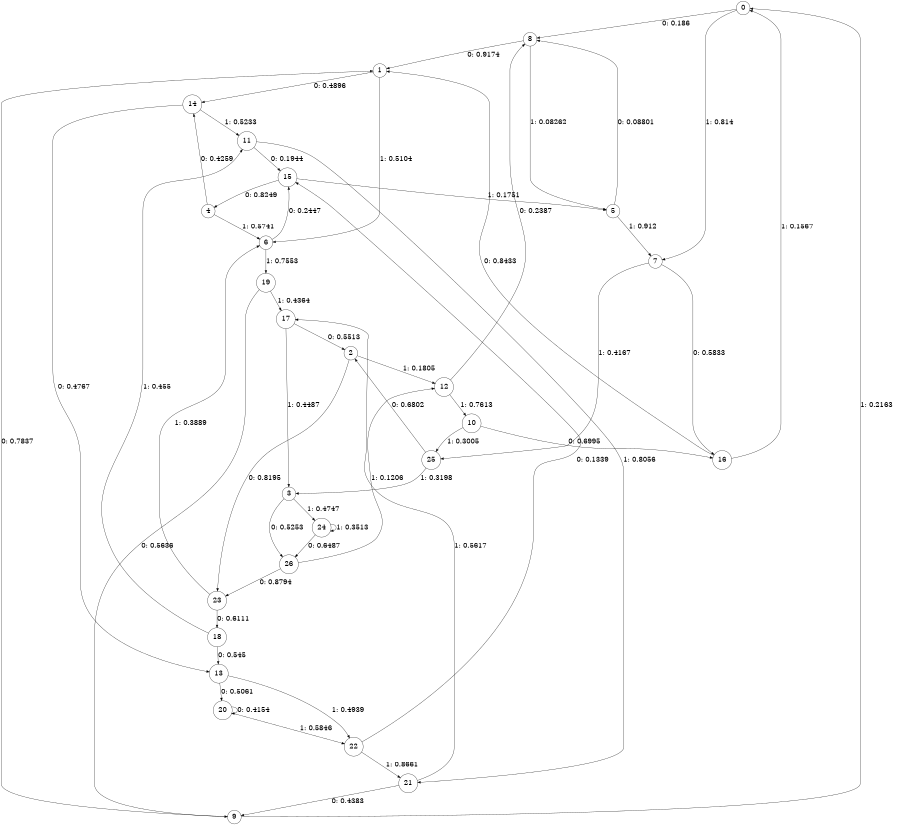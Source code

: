 digraph "ch5faceL6" {
size = "6,8.5";
ratio = "fill";
node [shape = circle];
node [fontsize = 24];
edge [fontsize = 24];
0 -> 8 [label = "0: 0.186    "];
0 -> 7 [label = "1: 0.814    "];
1 -> 14 [label = "0: 0.4896   "];
1 -> 6 [label = "1: 0.5104   "];
2 -> 23 [label = "0: 0.8195   "];
2 -> 12 [label = "1: 0.1805   "];
3 -> 26 [label = "0: 0.5253   "];
3 -> 24 [label = "1: 0.4747   "];
4 -> 14 [label = "0: 0.4259   "];
4 -> 6 [label = "1: 0.5741   "];
5 -> 8 [label = "0: 0.08801  "];
5 -> 7 [label = "1: 0.912    "];
6 -> 15 [label = "0: 0.2447   "];
6 -> 19 [label = "1: 0.7553   "];
7 -> 16 [label = "0: 0.5833   "];
7 -> 25 [label = "1: 0.4167   "];
8 -> 1 [label = "0: 0.9174   "];
8 -> 5 [label = "1: 0.08262  "];
9 -> 1 [label = "0: 0.7837   "];
9 -> 0 [label = "1: 0.2163   "];
10 -> 16 [label = "0: 0.6995   "];
10 -> 25 [label = "1: 0.3005   "];
11 -> 15 [label = "0: 0.1944   "];
11 -> 21 [label = "1: 0.8056   "];
12 -> 8 [label = "0: 0.2387   "];
12 -> 10 [label = "1: 0.7613   "];
13 -> 20 [label = "0: 0.5061   "];
13 -> 22 [label = "1: 0.4939   "];
14 -> 13 [label = "0: 0.4767   "];
14 -> 11 [label = "1: 0.5233   "];
15 -> 4 [label = "0: 0.8249   "];
15 -> 5 [label = "1: 0.1751   "];
16 -> 1 [label = "0: 0.8433   "];
16 -> 0 [label = "1: 0.1567   "];
17 -> 2 [label = "0: 0.5513   "];
17 -> 3 [label = "1: 0.4487   "];
18 -> 13 [label = "0: 0.545    "];
18 -> 11 [label = "1: 0.455    "];
19 -> 9 [label = "0: 0.5636   "];
19 -> 17 [label = "1: 0.4364   "];
20 -> 20 [label = "0: 0.4154   "];
20 -> 22 [label = "1: 0.5846   "];
21 -> 9 [label = "0: 0.4383   "];
21 -> 17 [label = "1: 0.5617   "];
22 -> 15 [label = "0: 0.1339   "];
22 -> 21 [label = "1: 0.8661   "];
23 -> 18 [label = "0: 0.6111   "];
23 -> 6 [label = "1: 0.3889   "];
24 -> 26 [label = "0: 0.6487   "];
24 -> 24 [label = "1: 0.3513   "];
25 -> 2 [label = "0: 0.6802   "];
25 -> 3 [label = "1: 0.3198   "];
26 -> 23 [label = "0: 0.8794   "];
26 -> 12 [label = "1: 0.1206   "];
}